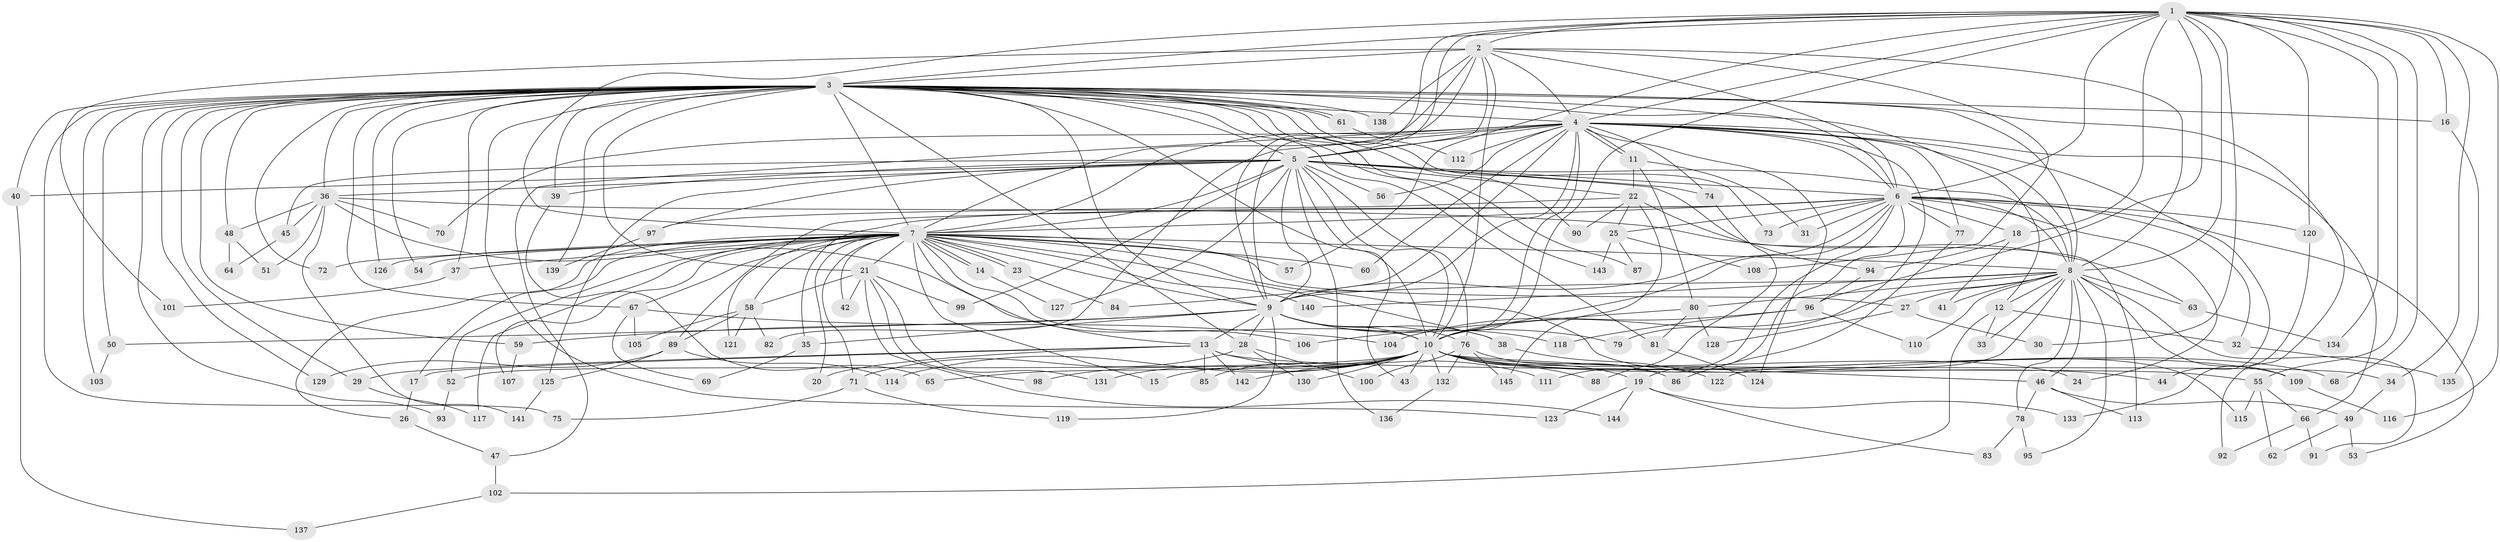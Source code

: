 // coarse degree distribution, {13: 0.022727272727272728, 15: 0.045454545454545456, 25: 0.022727272727272728, 18: 0.022727272727272728, 8: 0.045454545454545456, 9: 0.045454545454545456, 16: 0.022727272727272728, 4: 0.11363636363636363, 5: 0.13636363636363635, 2: 0.38636363636363635, 10: 0.022727272727272728, 6: 0.022727272727272728, 3: 0.06818181818181818, 1: 0.022727272727272728}
// Generated by graph-tools (version 1.1) at 2025/49/03/04/25 22:49:39]
// undirected, 145 vertices, 315 edges
graph export_dot {
  node [color=gray90,style=filled];
  1;
  2;
  3;
  4;
  5;
  6;
  7;
  8;
  9;
  10;
  11;
  12;
  13;
  14;
  15;
  16;
  17;
  18;
  19;
  20;
  21;
  22;
  23;
  24;
  25;
  26;
  27;
  28;
  29;
  30;
  31;
  32;
  33;
  34;
  35;
  36;
  37;
  38;
  39;
  40;
  41;
  42;
  43;
  44;
  45;
  46;
  47;
  48;
  49;
  50;
  51;
  52;
  53;
  54;
  55;
  56;
  57;
  58;
  59;
  60;
  61;
  62;
  63;
  64;
  65;
  66;
  67;
  68;
  69;
  70;
  71;
  72;
  73;
  74;
  75;
  76;
  77;
  78;
  79;
  80;
  81;
  82;
  83;
  84;
  85;
  86;
  87;
  88;
  89;
  90;
  91;
  92;
  93;
  94;
  95;
  96;
  97;
  98;
  99;
  100;
  101;
  102;
  103;
  104;
  105;
  106;
  107;
  108;
  109;
  110;
  111;
  112;
  113;
  114;
  115;
  116;
  117;
  118;
  119;
  120;
  121;
  122;
  123;
  124;
  125;
  126;
  127;
  128;
  129;
  130;
  131;
  132;
  133;
  134;
  135;
  136;
  137;
  138;
  139;
  140;
  141;
  142;
  143;
  144;
  145;
  1 -- 2;
  1 -- 3;
  1 -- 4;
  1 -- 5;
  1 -- 6;
  1 -- 7;
  1 -- 8;
  1 -- 9;
  1 -- 10;
  1 -- 16;
  1 -- 18;
  1 -- 30;
  1 -- 34;
  1 -- 55;
  1 -- 57;
  1 -- 68;
  1 -- 96;
  1 -- 116;
  1 -- 120;
  1 -- 134;
  2 -- 3;
  2 -- 4;
  2 -- 5;
  2 -- 6;
  2 -- 7;
  2 -- 8;
  2 -- 9;
  2 -- 10;
  2 -- 101;
  2 -- 108;
  2 -- 138;
  3 -- 4;
  3 -- 5;
  3 -- 6;
  3 -- 7;
  3 -- 8;
  3 -- 9;
  3 -- 10;
  3 -- 12;
  3 -- 16;
  3 -- 21;
  3 -- 28;
  3 -- 29;
  3 -- 36;
  3 -- 37;
  3 -- 39;
  3 -- 40;
  3 -- 48;
  3 -- 50;
  3 -- 54;
  3 -- 59;
  3 -- 61;
  3 -- 61;
  3 -- 67;
  3 -- 72;
  3 -- 73;
  3 -- 75;
  3 -- 81;
  3 -- 87;
  3 -- 90;
  3 -- 92;
  3 -- 93;
  3 -- 103;
  3 -- 123;
  3 -- 126;
  3 -- 129;
  3 -- 138;
  3 -- 139;
  3 -- 143;
  4 -- 5;
  4 -- 6;
  4 -- 7;
  4 -- 8;
  4 -- 9;
  4 -- 10;
  4 -- 11;
  4 -- 11;
  4 -- 44;
  4 -- 47;
  4 -- 56;
  4 -- 60;
  4 -- 66;
  4 -- 70;
  4 -- 74;
  4 -- 77;
  4 -- 79;
  4 -- 82;
  4 -- 84;
  4 -- 112;
  4 -- 124;
  5 -- 6;
  5 -- 7;
  5 -- 8;
  5 -- 9;
  5 -- 10;
  5 -- 22;
  5 -- 36;
  5 -- 39;
  5 -- 40;
  5 -- 43;
  5 -- 45;
  5 -- 56;
  5 -- 74;
  5 -- 76;
  5 -- 94;
  5 -- 97;
  5 -- 99;
  5 -- 125;
  5 -- 127;
  5 -- 136;
  6 -- 7;
  6 -- 8;
  6 -- 9;
  6 -- 10;
  6 -- 18;
  6 -- 19;
  6 -- 24;
  6 -- 25;
  6 -- 31;
  6 -- 32;
  6 -- 35;
  6 -- 53;
  6 -- 73;
  6 -- 77;
  6 -- 89;
  6 -- 111;
  6 -- 120;
  7 -- 8;
  7 -- 9;
  7 -- 10;
  7 -- 13;
  7 -- 14;
  7 -- 14;
  7 -- 15;
  7 -- 17;
  7 -- 20;
  7 -- 21;
  7 -- 23;
  7 -- 23;
  7 -- 26;
  7 -- 27;
  7 -- 37;
  7 -- 38;
  7 -- 42;
  7 -- 52;
  7 -- 54;
  7 -- 57;
  7 -- 58;
  7 -- 60;
  7 -- 67;
  7 -- 71;
  7 -- 72;
  7 -- 107;
  7 -- 115;
  7 -- 117;
  7 -- 121;
  7 -- 126;
  7 -- 140;
  8 -- 9;
  8 -- 10;
  8 -- 12;
  8 -- 27;
  8 -- 33;
  8 -- 41;
  8 -- 46;
  8 -- 63;
  8 -- 78;
  8 -- 80;
  8 -- 91;
  8 -- 95;
  8 -- 109;
  8 -- 110;
  8 -- 122;
  8 -- 140;
  9 -- 10;
  9 -- 13;
  9 -- 28;
  9 -- 35;
  9 -- 38;
  9 -- 50;
  9 -- 59;
  9 -- 76;
  9 -- 79;
  9 -- 118;
  9 -- 119;
  10 -- 15;
  10 -- 19;
  10 -- 24;
  10 -- 34;
  10 -- 43;
  10 -- 44;
  10 -- 46;
  10 -- 52;
  10 -- 65;
  10 -- 68;
  10 -- 85;
  10 -- 88;
  10 -- 98;
  10 -- 109;
  10 -- 114;
  10 -- 130;
  10 -- 131;
  10 -- 132;
  10 -- 142;
  11 -- 22;
  11 -- 31;
  11 -- 80;
  12 -- 32;
  12 -- 33;
  12 -- 102;
  13 -- 17;
  13 -- 20;
  13 -- 29;
  13 -- 55;
  13 -- 85;
  13 -- 111;
  13 -- 142;
  14 -- 127;
  16 -- 135;
  17 -- 26;
  18 -- 41;
  18 -- 94;
  19 -- 83;
  19 -- 123;
  19 -- 133;
  19 -- 144;
  21 -- 42;
  21 -- 58;
  21 -- 98;
  21 -- 99;
  21 -- 131;
  21 -- 144;
  22 -- 25;
  22 -- 90;
  22 -- 97;
  22 -- 113;
  22 -- 145;
  23 -- 84;
  25 -- 87;
  25 -- 108;
  25 -- 143;
  26 -- 47;
  27 -- 30;
  27 -- 128;
  28 -- 71;
  28 -- 100;
  28 -- 130;
  29 -- 117;
  32 -- 135;
  34 -- 49;
  35 -- 69;
  36 -- 45;
  36 -- 48;
  36 -- 51;
  36 -- 63;
  36 -- 70;
  36 -- 106;
  36 -- 141;
  37 -- 101;
  38 -- 122;
  39 -- 65;
  40 -- 137;
  45 -- 64;
  46 -- 49;
  46 -- 78;
  46 -- 113;
  47 -- 102;
  48 -- 51;
  48 -- 64;
  49 -- 53;
  49 -- 62;
  50 -- 103;
  52 -- 93;
  55 -- 62;
  55 -- 66;
  55 -- 115;
  58 -- 82;
  58 -- 89;
  58 -- 105;
  58 -- 121;
  59 -- 107;
  61 -- 112;
  63 -- 134;
  66 -- 91;
  66 -- 92;
  67 -- 69;
  67 -- 104;
  67 -- 105;
  71 -- 75;
  71 -- 119;
  74 -- 88;
  76 -- 86;
  76 -- 100;
  76 -- 132;
  76 -- 145;
  77 -- 86;
  78 -- 83;
  78 -- 95;
  80 -- 81;
  80 -- 106;
  80 -- 128;
  81 -- 124;
  89 -- 114;
  89 -- 125;
  89 -- 129;
  94 -- 96;
  96 -- 104;
  96 -- 110;
  96 -- 118;
  97 -- 139;
  102 -- 137;
  109 -- 116;
  120 -- 133;
  125 -- 141;
  132 -- 136;
}
